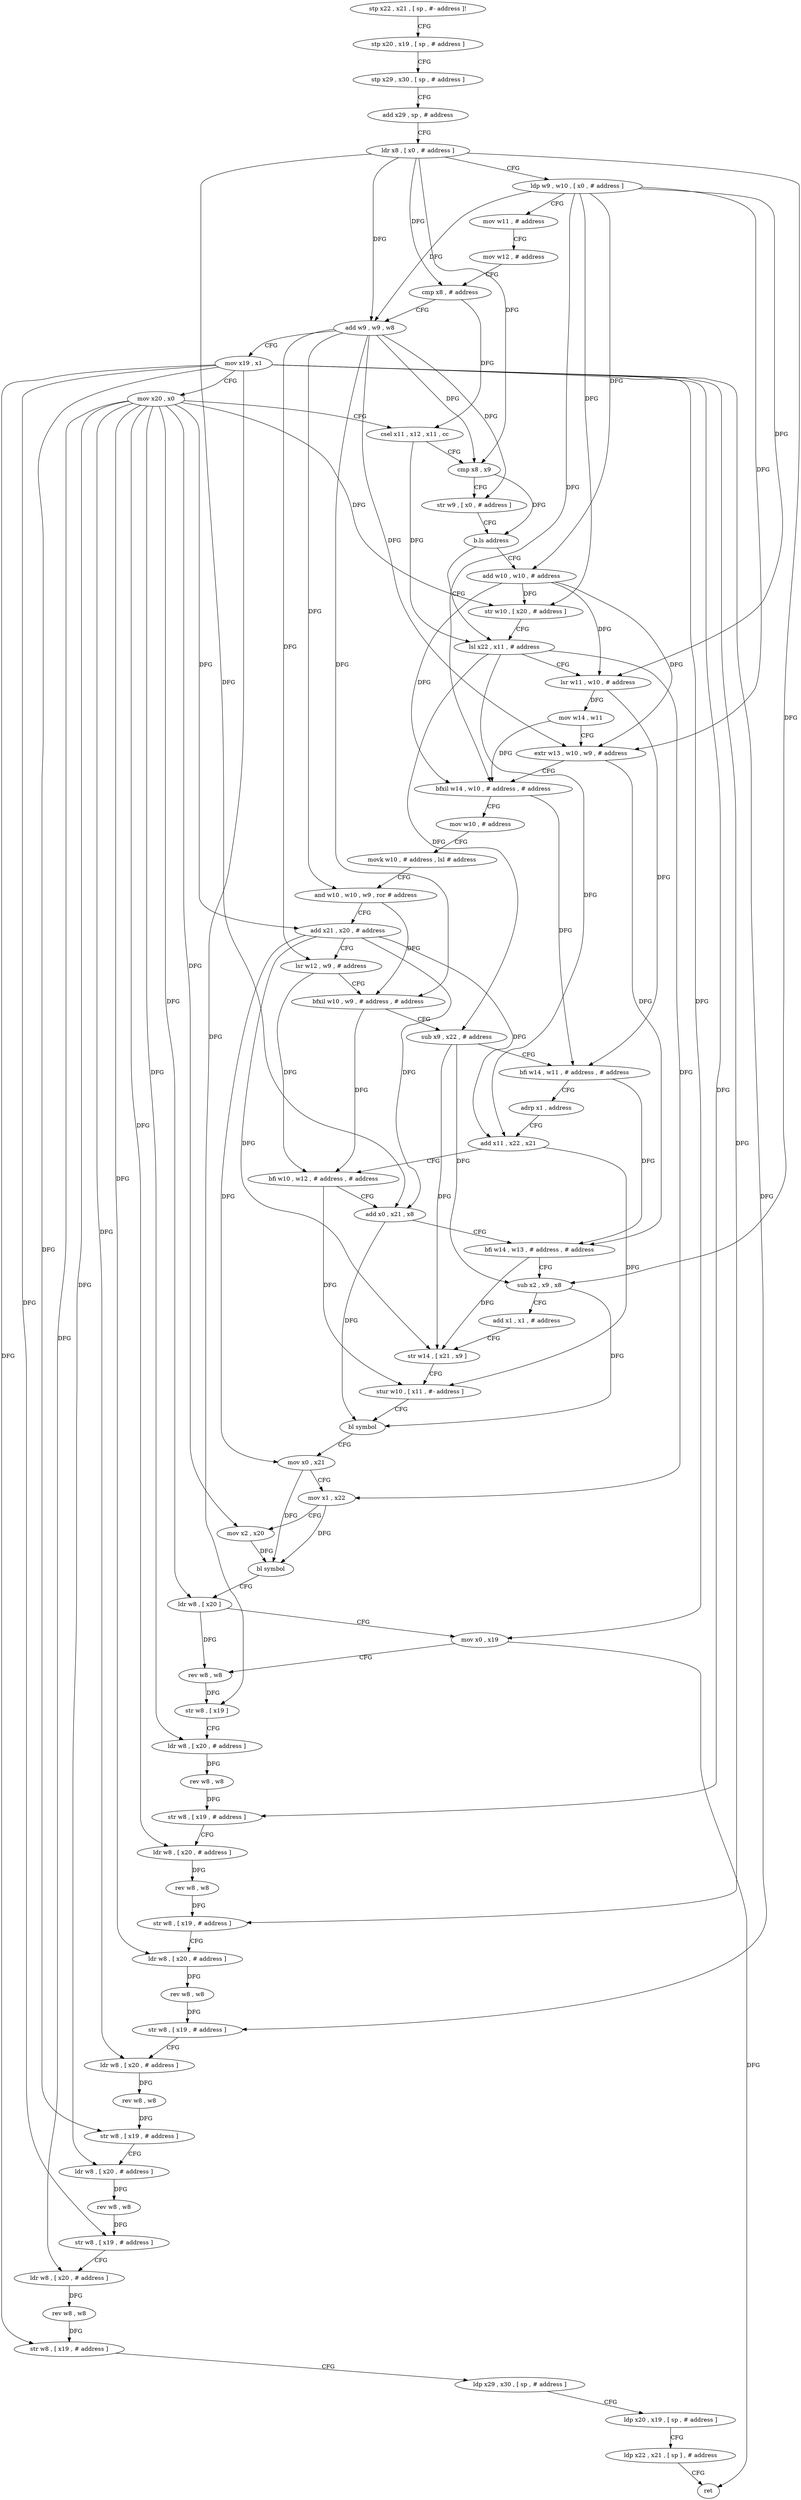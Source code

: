 digraph "func" {
"4231784" [label = "stp x22 , x21 , [ sp , #- address ]!" ]
"4231788" [label = "stp x20 , x19 , [ sp , # address ]" ]
"4231792" [label = "stp x29 , x30 , [ sp , # address ]" ]
"4231796" [label = "add x29 , sp , # address" ]
"4231800" [label = "ldr x8 , [ x0 , # address ]" ]
"4231804" [label = "ldp w9 , w10 , [ x0 , # address ]" ]
"4231808" [label = "mov w11 , # address" ]
"4231812" [label = "mov w12 , # address" ]
"4231816" [label = "cmp x8 , # address" ]
"4231820" [label = "add w9 , w9 , w8" ]
"4231824" [label = "mov x19 , x1" ]
"4231828" [label = "mov x20 , x0" ]
"4231832" [label = "csel x11 , x12 , x11 , cc" ]
"4231836" [label = "cmp x8 , x9" ]
"4231840" [label = "str w9 , [ x0 , # address ]" ]
"4231844" [label = "b.ls address" ]
"4231856" [label = "lsl x22 , x11 , # address" ]
"4231848" [label = "add w10 , w10 , # address" ]
"4231860" [label = "lsr w11 , w10 , # address" ]
"4231864" [label = "mov w14 , w11" ]
"4231868" [label = "extr w13 , w10 , w9 , # address" ]
"4231872" [label = "bfxil w14 , w10 , # address , # address" ]
"4231876" [label = "mov w10 , # address" ]
"4231880" [label = "movk w10 , # address , lsl # address" ]
"4231884" [label = "and w10 , w10 , w9 , ror # address" ]
"4231888" [label = "add x21 , x20 , # address" ]
"4231892" [label = "lsr w12 , w9 , # address" ]
"4231896" [label = "bfxil w10 , w9 , # address , # address" ]
"4231900" [label = "sub x9 , x22 , # address" ]
"4231904" [label = "bfi w14 , w11 , # address , # address" ]
"4231908" [label = "adrp x1 , address" ]
"4231912" [label = "add x11 , x22 , x21" ]
"4231916" [label = "bfi w10 , w12 , # address , # address" ]
"4231920" [label = "add x0 , x21 , x8" ]
"4231924" [label = "bfi w14 , w13 , # address , # address" ]
"4231928" [label = "sub x2 , x9 , x8" ]
"4231932" [label = "add x1 , x1 , # address" ]
"4231936" [label = "str w14 , [ x21 , x9 ]" ]
"4231940" [label = "stur w10 , [ x11 , #- address ]" ]
"4231944" [label = "bl symbol" ]
"4231948" [label = "mov x0 , x21" ]
"4231952" [label = "mov x1 , x22" ]
"4231956" [label = "mov x2 , x20" ]
"4231960" [label = "bl symbol" ]
"4231964" [label = "ldr w8 , [ x20 ]" ]
"4231968" [label = "mov x0 , x19" ]
"4231972" [label = "rev w8 , w8" ]
"4231976" [label = "str w8 , [ x19 ]" ]
"4231980" [label = "ldr w8 , [ x20 , # address ]" ]
"4231984" [label = "rev w8 , w8" ]
"4231988" [label = "str w8 , [ x19 , # address ]" ]
"4231992" [label = "ldr w8 , [ x20 , # address ]" ]
"4231996" [label = "rev w8 , w8" ]
"4232000" [label = "str w8 , [ x19 , # address ]" ]
"4232004" [label = "ldr w8 , [ x20 , # address ]" ]
"4232008" [label = "rev w8 , w8" ]
"4232012" [label = "str w8 , [ x19 , # address ]" ]
"4232016" [label = "ldr w8 , [ x20 , # address ]" ]
"4232020" [label = "rev w8 , w8" ]
"4232024" [label = "str w8 , [ x19 , # address ]" ]
"4232028" [label = "ldr w8 , [ x20 , # address ]" ]
"4232032" [label = "rev w8 , w8" ]
"4232036" [label = "str w8 , [ x19 , # address ]" ]
"4232040" [label = "ldr w8 , [ x20 , # address ]" ]
"4232044" [label = "rev w8 , w8" ]
"4232048" [label = "str w8 , [ x19 , # address ]" ]
"4232052" [label = "ldp x29 , x30 , [ sp , # address ]" ]
"4232056" [label = "ldp x20 , x19 , [ sp , # address ]" ]
"4232060" [label = "ldp x22 , x21 , [ sp ] , # address" ]
"4232064" [label = "ret" ]
"4231852" [label = "str w10 , [ x20 , # address ]" ]
"4231784" -> "4231788" [ label = "CFG" ]
"4231788" -> "4231792" [ label = "CFG" ]
"4231792" -> "4231796" [ label = "CFG" ]
"4231796" -> "4231800" [ label = "CFG" ]
"4231800" -> "4231804" [ label = "CFG" ]
"4231800" -> "4231816" [ label = "DFG" ]
"4231800" -> "4231820" [ label = "DFG" ]
"4231800" -> "4231836" [ label = "DFG" ]
"4231800" -> "4231920" [ label = "DFG" ]
"4231800" -> "4231928" [ label = "DFG" ]
"4231804" -> "4231808" [ label = "CFG" ]
"4231804" -> "4231820" [ label = "DFG" ]
"4231804" -> "4231860" [ label = "DFG" ]
"4231804" -> "4231868" [ label = "DFG" ]
"4231804" -> "4231872" [ label = "DFG" ]
"4231804" -> "4231848" [ label = "DFG" ]
"4231804" -> "4231852" [ label = "DFG" ]
"4231808" -> "4231812" [ label = "CFG" ]
"4231812" -> "4231816" [ label = "CFG" ]
"4231816" -> "4231820" [ label = "CFG" ]
"4231816" -> "4231832" [ label = "DFG" ]
"4231820" -> "4231824" [ label = "CFG" ]
"4231820" -> "4231836" [ label = "DFG" ]
"4231820" -> "4231840" [ label = "DFG" ]
"4231820" -> "4231868" [ label = "DFG" ]
"4231820" -> "4231884" [ label = "DFG" ]
"4231820" -> "4231892" [ label = "DFG" ]
"4231820" -> "4231896" [ label = "DFG" ]
"4231824" -> "4231828" [ label = "CFG" ]
"4231824" -> "4231968" [ label = "DFG" ]
"4231824" -> "4231976" [ label = "DFG" ]
"4231824" -> "4231988" [ label = "DFG" ]
"4231824" -> "4232000" [ label = "DFG" ]
"4231824" -> "4232012" [ label = "DFG" ]
"4231824" -> "4232024" [ label = "DFG" ]
"4231824" -> "4232036" [ label = "DFG" ]
"4231824" -> "4232048" [ label = "DFG" ]
"4231828" -> "4231832" [ label = "CFG" ]
"4231828" -> "4231888" [ label = "DFG" ]
"4231828" -> "4231956" [ label = "DFG" ]
"4231828" -> "4231964" [ label = "DFG" ]
"4231828" -> "4231980" [ label = "DFG" ]
"4231828" -> "4231992" [ label = "DFG" ]
"4231828" -> "4232004" [ label = "DFG" ]
"4231828" -> "4232016" [ label = "DFG" ]
"4231828" -> "4232028" [ label = "DFG" ]
"4231828" -> "4232040" [ label = "DFG" ]
"4231828" -> "4231852" [ label = "DFG" ]
"4231832" -> "4231836" [ label = "CFG" ]
"4231832" -> "4231856" [ label = "DFG" ]
"4231836" -> "4231840" [ label = "CFG" ]
"4231836" -> "4231844" [ label = "DFG" ]
"4231840" -> "4231844" [ label = "CFG" ]
"4231844" -> "4231856" [ label = "CFG" ]
"4231844" -> "4231848" [ label = "CFG" ]
"4231856" -> "4231860" [ label = "CFG" ]
"4231856" -> "4231900" [ label = "DFG" ]
"4231856" -> "4231912" [ label = "DFG" ]
"4231856" -> "4231952" [ label = "DFG" ]
"4231848" -> "4231852" [ label = "DFG" ]
"4231848" -> "4231860" [ label = "DFG" ]
"4231848" -> "4231872" [ label = "DFG" ]
"4231848" -> "4231868" [ label = "DFG" ]
"4231860" -> "4231864" [ label = "DFG" ]
"4231860" -> "4231904" [ label = "DFG" ]
"4231864" -> "4231868" [ label = "CFG" ]
"4231864" -> "4231872" [ label = "DFG" ]
"4231868" -> "4231872" [ label = "CFG" ]
"4231868" -> "4231924" [ label = "DFG" ]
"4231872" -> "4231876" [ label = "CFG" ]
"4231872" -> "4231904" [ label = "DFG" ]
"4231876" -> "4231880" [ label = "CFG" ]
"4231880" -> "4231884" [ label = "CFG" ]
"4231884" -> "4231888" [ label = "CFG" ]
"4231884" -> "4231896" [ label = "DFG" ]
"4231888" -> "4231892" [ label = "CFG" ]
"4231888" -> "4231912" [ label = "DFG" ]
"4231888" -> "4231920" [ label = "DFG" ]
"4231888" -> "4231936" [ label = "DFG" ]
"4231888" -> "4231948" [ label = "DFG" ]
"4231892" -> "4231896" [ label = "CFG" ]
"4231892" -> "4231916" [ label = "DFG" ]
"4231896" -> "4231900" [ label = "CFG" ]
"4231896" -> "4231916" [ label = "DFG" ]
"4231900" -> "4231904" [ label = "CFG" ]
"4231900" -> "4231928" [ label = "DFG" ]
"4231900" -> "4231936" [ label = "DFG" ]
"4231904" -> "4231908" [ label = "CFG" ]
"4231904" -> "4231924" [ label = "DFG" ]
"4231908" -> "4231912" [ label = "CFG" ]
"4231912" -> "4231916" [ label = "CFG" ]
"4231912" -> "4231940" [ label = "DFG" ]
"4231916" -> "4231920" [ label = "CFG" ]
"4231916" -> "4231940" [ label = "DFG" ]
"4231920" -> "4231924" [ label = "CFG" ]
"4231920" -> "4231944" [ label = "DFG" ]
"4231924" -> "4231928" [ label = "CFG" ]
"4231924" -> "4231936" [ label = "DFG" ]
"4231928" -> "4231932" [ label = "CFG" ]
"4231928" -> "4231944" [ label = "DFG" ]
"4231932" -> "4231936" [ label = "CFG" ]
"4231936" -> "4231940" [ label = "CFG" ]
"4231940" -> "4231944" [ label = "CFG" ]
"4231944" -> "4231948" [ label = "CFG" ]
"4231948" -> "4231952" [ label = "CFG" ]
"4231948" -> "4231960" [ label = "DFG" ]
"4231952" -> "4231956" [ label = "CFG" ]
"4231952" -> "4231960" [ label = "DFG" ]
"4231956" -> "4231960" [ label = "DFG" ]
"4231960" -> "4231964" [ label = "CFG" ]
"4231964" -> "4231968" [ label = "CFG" ]
"4231964" -> "4231972" [ label = "DFG" ]
"4231968" -> "4231972" [ label = "CFG" ]
"4231968" -> "4232064" [ label = "DFG" ]
"4231972" -> "4231976" [ label = "DFG" ]
"4231976" -> "4231980" [ label = "CFG" ]
"4231980" -> "4231984" [ label = "DFG" ]
"4231984" -> "4231988" [ label = "DFG" ]
"4231988" -> "4231992" [ label = "CFG" ]
"4231992" -> "4231996" [ label = "DFG" ]
"4231996" -> "4232000" [ label = "DFG" ]
"4232000" -> "4232004" [ label = "CFG" ]
"4232004" -> "4232008" [ label = "DFG" ]
"4232008" -> "4232012" [ label = "DFG" ]
"4232012" -> "4232016" [ label = "CFG" ]
"4232016" -> "4232020" [ label = "DFG" ]
"4232020" -> "4232024" [ label = "DFG" ]
"4232024" -> "4232028" [ label = "CFG" ]
"4232028" -> "4232032" [ label = "DFG" ]
"4232032" -> "4232036" [ label = "DFG" ]
"4232036" -> "4232040" [ label = "CFG" ]
"4232040" -> "4232044" [ label = "DFG" ]
"4232044" -> "4232048" [ label = "DFG" ]
"4232048" -> "4232052" [ label = "CFG" ]
"4232052" -> "4232056" [ label = "CFG" ]
"4232056" -> "4232060" [ label = "CFG" ]
"4232060" -> "4232064" [ label = "CFG" ]
"4231852" -> "4231856" [ label = "CFG" ]
}
